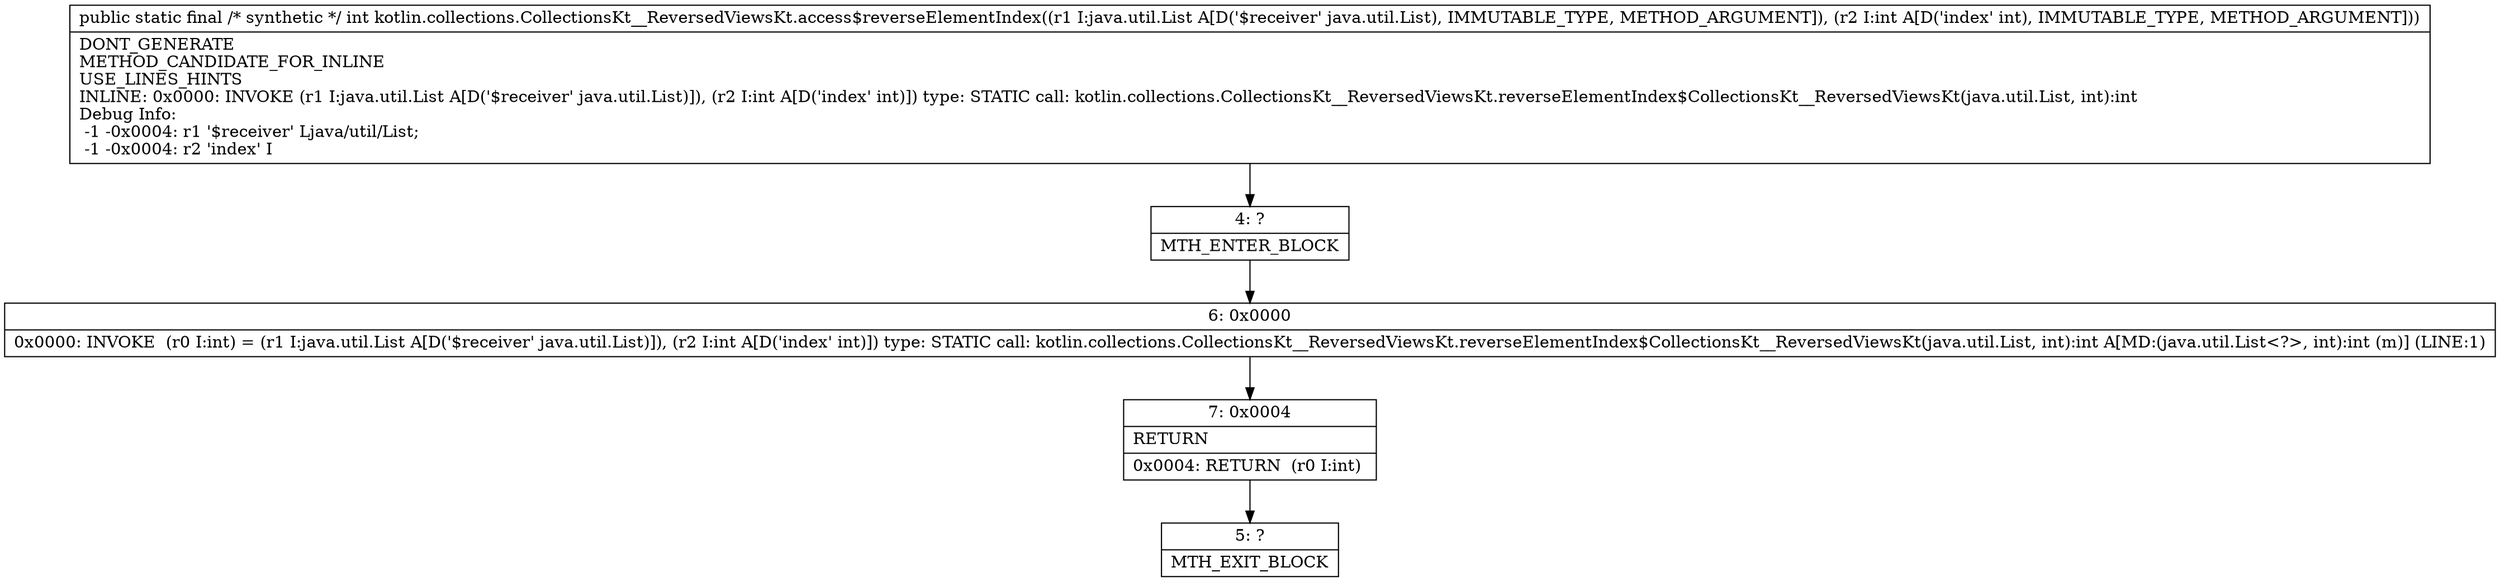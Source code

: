 digraph "CFG forkotlin.collections.CollectionsKt__ReversedViewsKt.access$reverseElementIndex(Ljava\/util\/List;I)I" {
Node_4 [shape=record,label="{4\:\ ?|MTH_ENTER_BLOCK\l}"];
Node_6 [shape=record,label="{6\:\ 0x0000|0x0000: INVOKE  (r0 I:int) = (r1 I:java.util.List A[D('$receiver' java.util.List)]), (r2 I:int A[D('index' int)]) type: STATIC call: kotlin.collections.CollectionsKt__ReversedViewsKt.reverseElementIndex$CollectionsKt__ReversedViewsKt(java.util.List, int):int A[MD:(java.util.List\<?\>, int):int (m)] (LINE:1)\l}"];
Node_7 [shape=record,label="{7\:\ 0x0004|RETURN\l|0x0004: RETURN  (r0 I:int) \l}"];
Node_5 [shape=record,label="{5\:\ ?|MTH_EXIT_BLOCK\l}"];
MethodNode[shape=record,label="{public static final \/* synthetic *\/ int kotlin.collections.CollectionsKt__ReversedViewsKt.access$reverseElementIndex((r1 I:java.util.List A[D('$receiver' java.util.List), IMMUTABLE_TYPE, METHOD_ARGUMENT]), (r2 I:int A[D('index' int), IMMUTABLE_TYPE, METHOD_ARGUMENT]))  | DONT_GENERATE\lMETHOD_CANDIDATE_FOR_INLINE\lUSE_LINES_HINTS\lINLINE: 0x0000: INVOKE  (r1 I:java.util.List A[D('$receiver' java.util.List)]), (r2 I:int A[D('index' int)]) type: STATIC call: kotlin.collections.CollectionsKt__ReversedViewsKt.reverseElementIndex$CollectionsKt__ReversedViewsKt(java.util.List, int):int\lDebug Info:\l  \-1 \-0x0004: r1 '$receiver' Ljava\/util\/List;\l  \-1 \-0x0004: r2 'index' I\l}"];
MethodNode -> Node_4;Node_4 -> Node_6;
Node_6 -> Node_7;
Node_7 -> Node_5;
}

